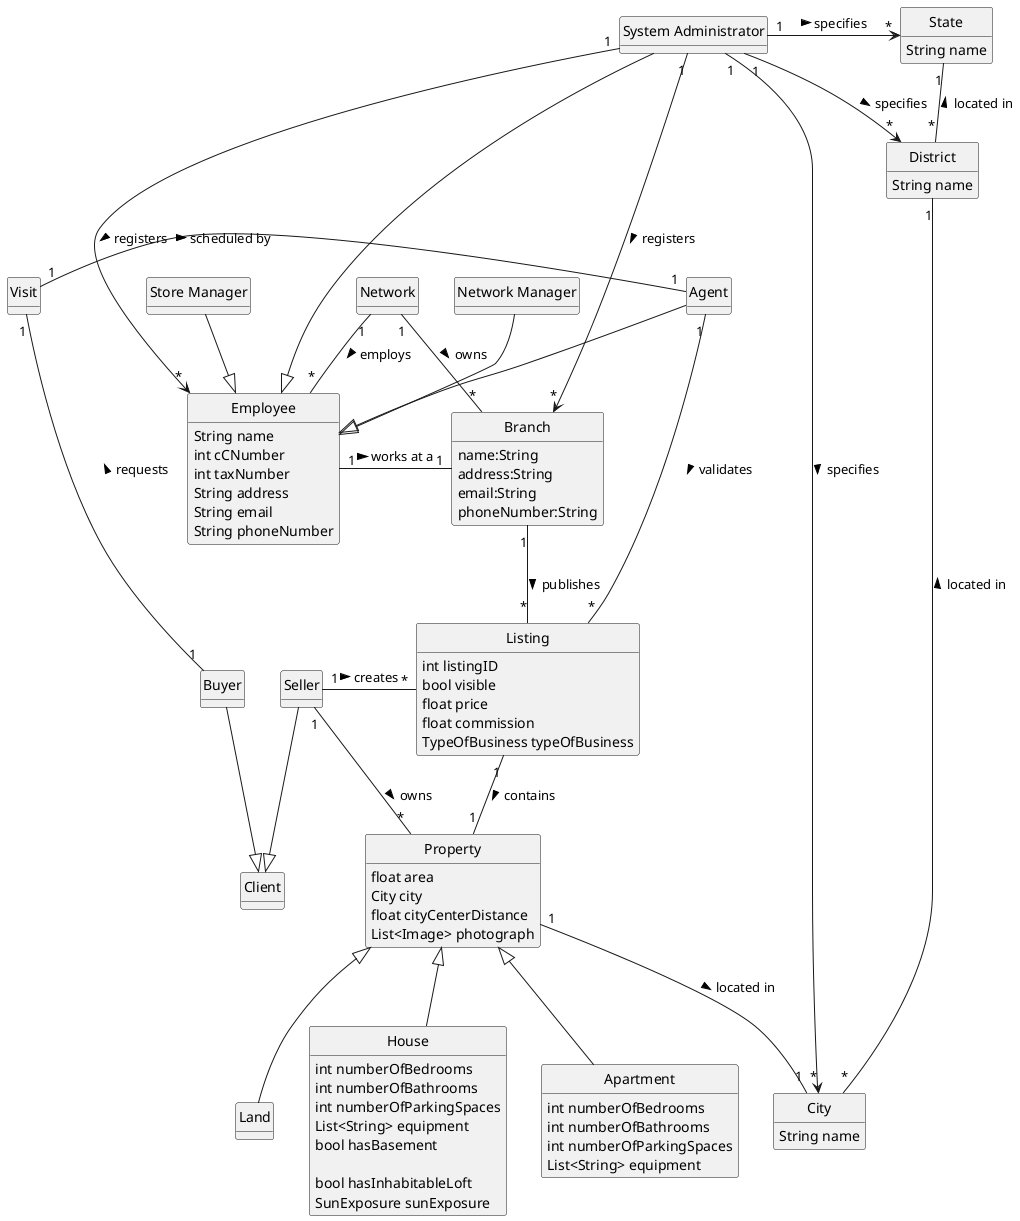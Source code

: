 @startuml
'https://plantuml.com/class-diagram

skinparam monochrome true
skinparam packageStyle rectangle
skinparam shadowing false

'skinparam linetype ortho
'left to right direction
skinparam classAttributeIconSize 0
skinparam groupInheritance 1
hide circle
hide methods


Network "1" -- "*" Branch: owns >
Branch "1" -- "*" Listing: publishes >
Listing "1" -- "1" Property: contains >

Network "1" -- "*" Employee: employs >


Property <|-- House
Property <|-- Apartment
Property <|-- Land


"System Administrator" --|> Employee
"Network Manager" --|> Employee
"Store Manager" --|> Employee
Agent --|> Employee

Employee "1" - "1" Branch: works at a >

"System Administrator" "1" ----> "*" Employee: registers >
"System Administrator" "1" ---> "*" Branch: registers >


"System Administrator" "1" -> "*" State: specifies >
"System Administrator" "1" -> "*" District: specifies >
"System Administrator" "1" -> "*" City: specifies >


together {
Buyer --|> Client
Seller --|> Client
}

Seller "1" - "*" Property: owns >
Seller "1" - "*" Listing: creates >
Agent "1" - "*" Listing: validates >
Visit "1" - "1" Buyer: requests <
Visit "1" - "1" Agent: scheduled by >

together {
Property "1" -- "1" City: located in >
District "1" -- "*" City: located in <
State "1" -- "*" District: located in <
}


class Network{

}

class Branch{
name:String
address:String
email:String
phoneNumber:String
}

class Employee{
String name
int cCNumber
int taxNumber
String address
String email
String phoneNumber
}

together {
class "System Administrator"

class "Network Manager"

class "Store Manager"

class Agent
}

class Client
class Buyer
class Seller

class Visit{

}

class Listing{
int listingID
bool visible
float price
float commission
TypeOfBusiness typeOfBusiness
}


class Property{
float area
City city
float cityCenterDistance
List<Image> photograph
}

class House{
int numberOfBedrooms
int numberOfBathrooms
int numberOfParkingSpaces
List<String> equipment
bool hasBasement

bool hasInhabitableLoft
SunExposure sunExposure
}

class Apartment{
int numberOfBedrooms
int numberOfBathrooms
int numberOfParkingSpaces
List<String> equipment
}

class Land{
}

class State{
String name
}
class District{
String name
}
class City{
String name
}



@enduml